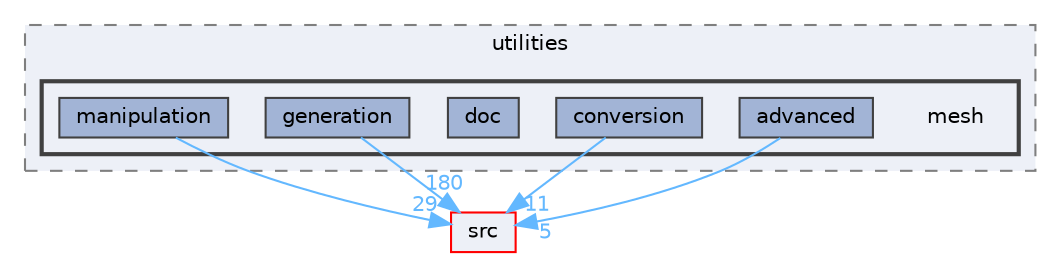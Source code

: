 digraph "applications/utilities/mesh"
{
 // LATEX_PDF_SIZE
  bgcolor="transparent";
  edge [fontname=Helvetica,fontsize=10,labelfontname=Helvetica,labelfontsize=10];
  node [fontname=Helvetica,fontsize=10,shape=box,height=0.2,width=0.4];
  compound=true
  subgraph clusterdir_a740ba71acc8f57051af57c325cf1aa6 {
    graph [ bgcolor="#edf0f7", pencolor="grey50", label="utilities", fontname=Helvetica,fontsize=10 style="filled,dashed", URL="dir_a740ba71acc8f57051af57c325cf1aa6.html",tooltip=""]
  subgraph clusterdir_d0d736d3dc14112e53d1ae4faa8f931f {
    graph [ bgcolor="#edf0f7", pencolor="grey25", label="", fontname=Helvetica,fontsize=10 style="filled,bold", URL="dir_d0d736d3dc14112e53d1ae4faa8f931f.html",tooltip=""]
    dir_d0d736d3dc14112e53d1ae4faa8f931f [shape=plaintext, label="mesh"];
  dir_33cf184158805ce1a4614f861f9c9f7a [label="advanced", fillcolor="#a2b4d6", color="grey25", style="filled", URL="dir_33cf184158805ce1a4614f861f9c9f7a.html",tooltip=""];
  dir_5148cfe1bce83bc5fdc09a52963260a1 [label="conversion", fillcolor="#a2b4d6", color="grey25", style="filled", URL="dir_5148cfe1bce83bc5fdc09a52963260a1.html",tooltip=""];
  dir_257d7dbb8ce09786a20ebab0937f1087 [label="doc", fillcolor="#a2b4d6", color="grey25", style="filled", URL="dir_257d7dbb8ce09786a20ebab0937f1087.html",tooltip=""];
  dir_5e38c77784c29cb5c03b448ec3140896 [label="generation", fillcolor="#a2b4d6", color="grey25", style="filled", URL="dir_5e38c77784c29cb5c03b448ec3140896.html",tooltip=""];
  dir_15449a1ef4a09517cc5e2efa6b11565e [label="manipulation", fillcolor="#a2b4d6", color="grey25", style="filled", URL="dir_15449a1ef4a09517cc5e2efa6b11565e.html",tooltip=""];
  }
  }
  dir_68267d1309a1af8e8297ef4c3efbcdba [label="src", fillcolor="#edf0f7", color="red", style="filled", URL="dir_68267d1309a1af8e8297ef4c3efbcdba.html",tooltip=""];
  dir_33cf184158805ce1a4614f861f9c9f7a->dir_68267d1309a1af8e8297ef4c3efbcdba [headlabel="5", labeldistance=1.5 headhref="dir_000073_003729.html" href="dir_000073_003729.html" color="steelblue1" fontcolor="steelblue1"];
  dir_5148cfe1bce83bc5fdc09a52963260a1->dir_68267d1309a1af8e8297ef4c3efbcdba [headlabel="11", labeldistance=1.5 headhref="dir_000681_003729.html" href="dir_000681_003729.html" color="steelblue1" fontcolor="steelblue1"];
  dir_5e38c77784c29cb5c03b448ec3140896->dir_68267d1309a1af8e8297ef4c3efbcdba [headlabel="180", labeldistance=1.5 headhref="dir_001608_003729.html" href="dir_001608_003729.html" color="steelblue1" fontcolor="steelblue1"];
  dir_15449a1ef4a09517cc5e2efa6b11565e->dir_68267d1309a1af8e8297ef4c3efbcdba [headlabel="29", labeldistance=1.5 headhref="dir_002287_003729.html" href="dir_002287_003729.html" color="steelblue1" fontcolor="steelblue1"];
}
